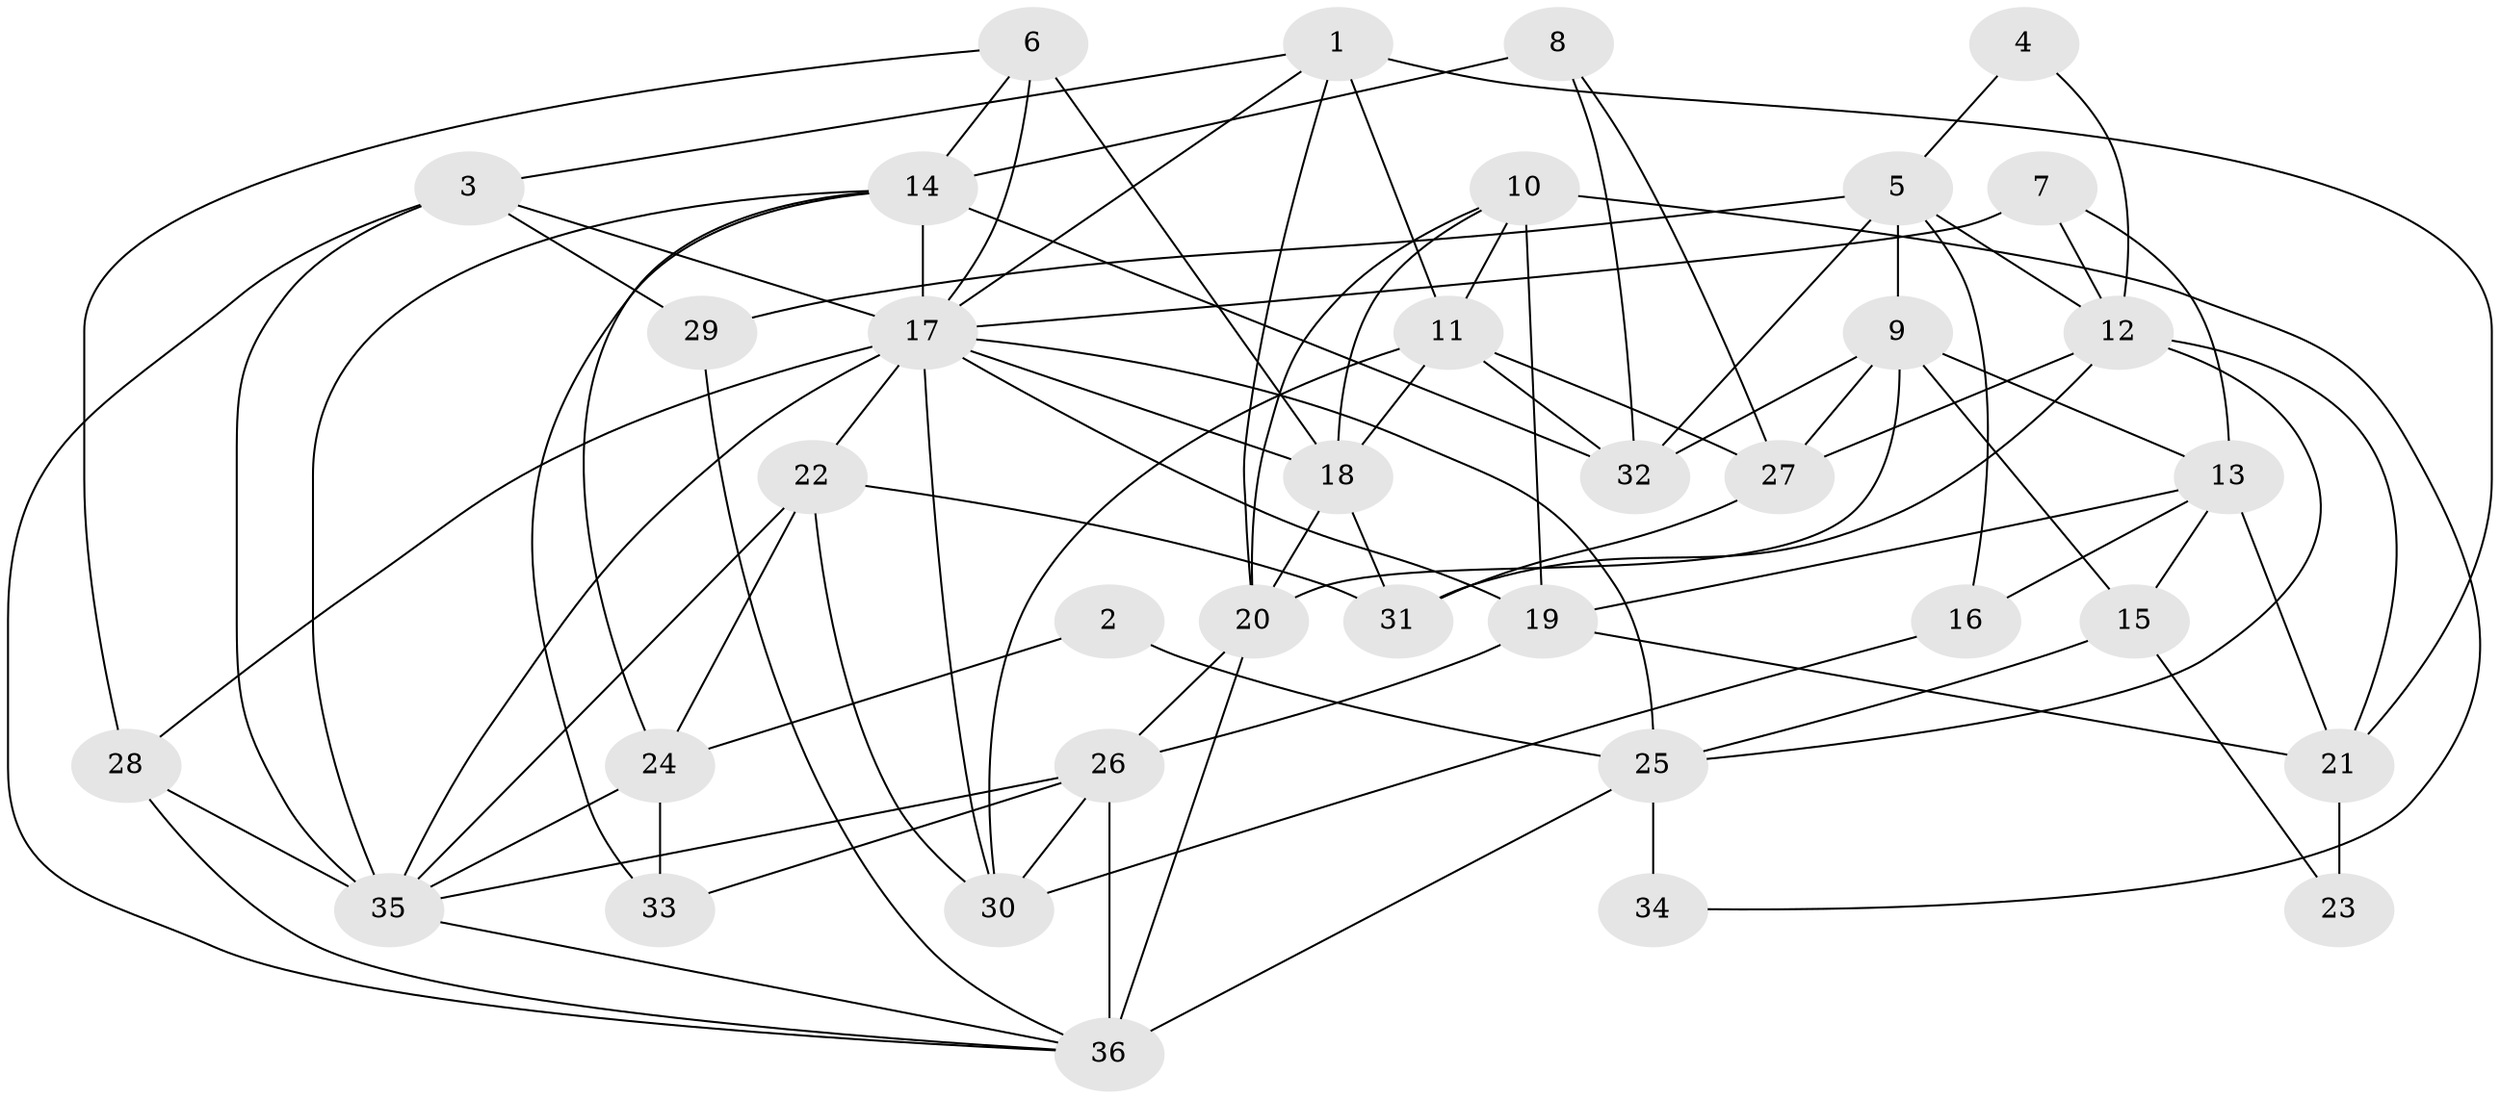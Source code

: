 // original degree distribution, {3: 0.29577464788732394, 4: 0.2676056338028169, 5: 0.19718309859154928, 6: 0.1267605633802817, 2: 0.09859154929577464, 7: 0.014084507042253521}
// Generated by graph-tools (version 1.1) at 2025/02/03/09/25 03:02:05]
// undirected, 36 vertices, 89 edges
graph export_dot {
graph [start="1"]
  node [color=gray90,style=filled];
  1;
  2;
  3;
  4;
  5;
  6;
  7;
  8;
  9;
  10;
  11;
  12;
  13;
  14;
  15;
  16;
  17;
  18;
  19;
  20;
  21;
  22;
  23;
  24;
  25;
  26;
  27;
  28;
  29;
  30;
  31;
  32;
  33;
  34;
  35;
  36;
  1 -- 3 [weight=1.0];
  1 -- 11 [weight=1.0];
  1 -- 17 [weight=1.0];
  1 -- 20 [weight=1.0];
  1 -- 21 [weight=1.0];
  2 -- 24 [weight=1.0];
  2 -- 25 [weight=1.0];
  3 -- 17 [weight=1.0];
  3 -- 29 [weight=1.0];
  3 -- 35 [weight=2.0];
  3 -- 36 [weight=1.0];
  4 -- 5 [weight=1.0];
  4 -- 12 [weight=1.0];
  5 -- 9 [weight=1.0];
  5 -- 12 [weight=2.0];
  5 -- 16 [weight=1.0];
  5 -- 29 [weight=1.0];
  5 -- 32 [weight=2.0];
  6 -- 14 [weight=1.0];
  6 -- 17 [weight=1.0];
  6 -- 18 [weight=2.0];
  6 -- 28 [weight=1.0];
  7 -- 12 [weight=1.0];
  7 -- 13 [weight=1.0];
  7 -- 17 [weight=1.0];
  8 -- 14 [weight=2.0];
  8 -- 27 [weight=1.0];
  8 -- 32 [weight=1.0];
  9 -- 13 [weight=1.0];
  9 -- 15 [weight=1.0];
  9 -- 20 [weight=1.0];
  9 -- 27 [weight=1.0];
  9 -- 32 [weight=1.0];
  10 -- 11 [weight=1.0];
  10 -- 18 [weight=1.0];
  10 -- 19 [weight=1.0];
  10 -- 20 [weight=1.0];
  10 -- 34 [weight=1.0];
  11 -- 18 [weight=1.0];
  11 -- 27 [weight=2.0];
  11 -- 30 [weight=2.0];
  11 -- 32 [weight=2.0];
  12 -- 21 [weight=1.0];
  12 -- 25 [weight=1.0];
  12 -- 27 [weight=1.0];
  12 -- 31 [weight=2.0];
  13 -- 15 [weight=1.0];
  13 -- 16 [weight=1.0];
  13 -- 19 [weight=1.0];
  13 -- 21 [weight=1.0];
  14 -- 17 [weight=1.0];
  14 -- 24 [weight=1.0];
  14 -- 32 [weight=1.0];
  14 -- 33 [weight=1.0];
  14 -- 35 [weight=1.0];
  15 -- 23 [weight=1.0];
  15 -- 25 [weight=1.0];
  16 -- 30 [weight=1.0];
  17 -- 18 [weight=2.0];
  17 -- 19 [weight=1.0];
  17 -- 22 [weight=1.0];
  17 -- 25 [weight=1.0];
  17 -- 28 [weight=1.0];
  17 -- 30 [weight=1.0];
  17 -- 35 [weight=1.0];
  18 -- 20 [weight=1.0];
  18 -- 31 [weight=1.0];
  19 -- 21 [weight=1.0];
  19 -- 26 [weight=1.0];
  20 -- 26 [weight=1.0];
  20 -- 36 [weight=2.0];
  21 -- 23 [weight=2.0];
  22 -- 24 [weight=1.0];
  22 -- 30 [weight=1.0];
  22 -- 31 [weight=1.0];
  22 -- 35 [weight=1.0];
  24 -- 33 [weight=1.0];
  24 -- 35 [weight=1.0];
  25 -- 34 [weight=2.0];
  25 -- 36 [weight=2.0];
  26 -- 30 [weight=1.0];
  26 -- 33 [weight=2.0];
  26 -- 35 [weight=1.0];
  26 -- 36 [weight=1.0];
  27 -- 31 [weight=1.0];
  28 -- 35 [weight=1.0];
  28 -- 36 [weight=1.0];
  29 -- 36 [weight=1.0];
  35 -- 36 [weight=1.0];
}
